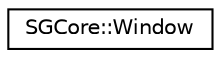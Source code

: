 digraph "Graphical Class Hierarchy"
{
 // LATEX_PDF_SIZE
  edge [fontname="Helvetica",fontsize="10",labelfontname="Helvetica",labelfontsize="10"];
  node [fontname="Helvetica",fontsize="10",shape=record];
  rankdir="LR";
  Node0 [label="SGCore::Window",height=0.2,width=0.4,color="black", fillcolor="white", style="filled",URL="$structSGCore_1_1Window.html",tooltip=" "];
}
